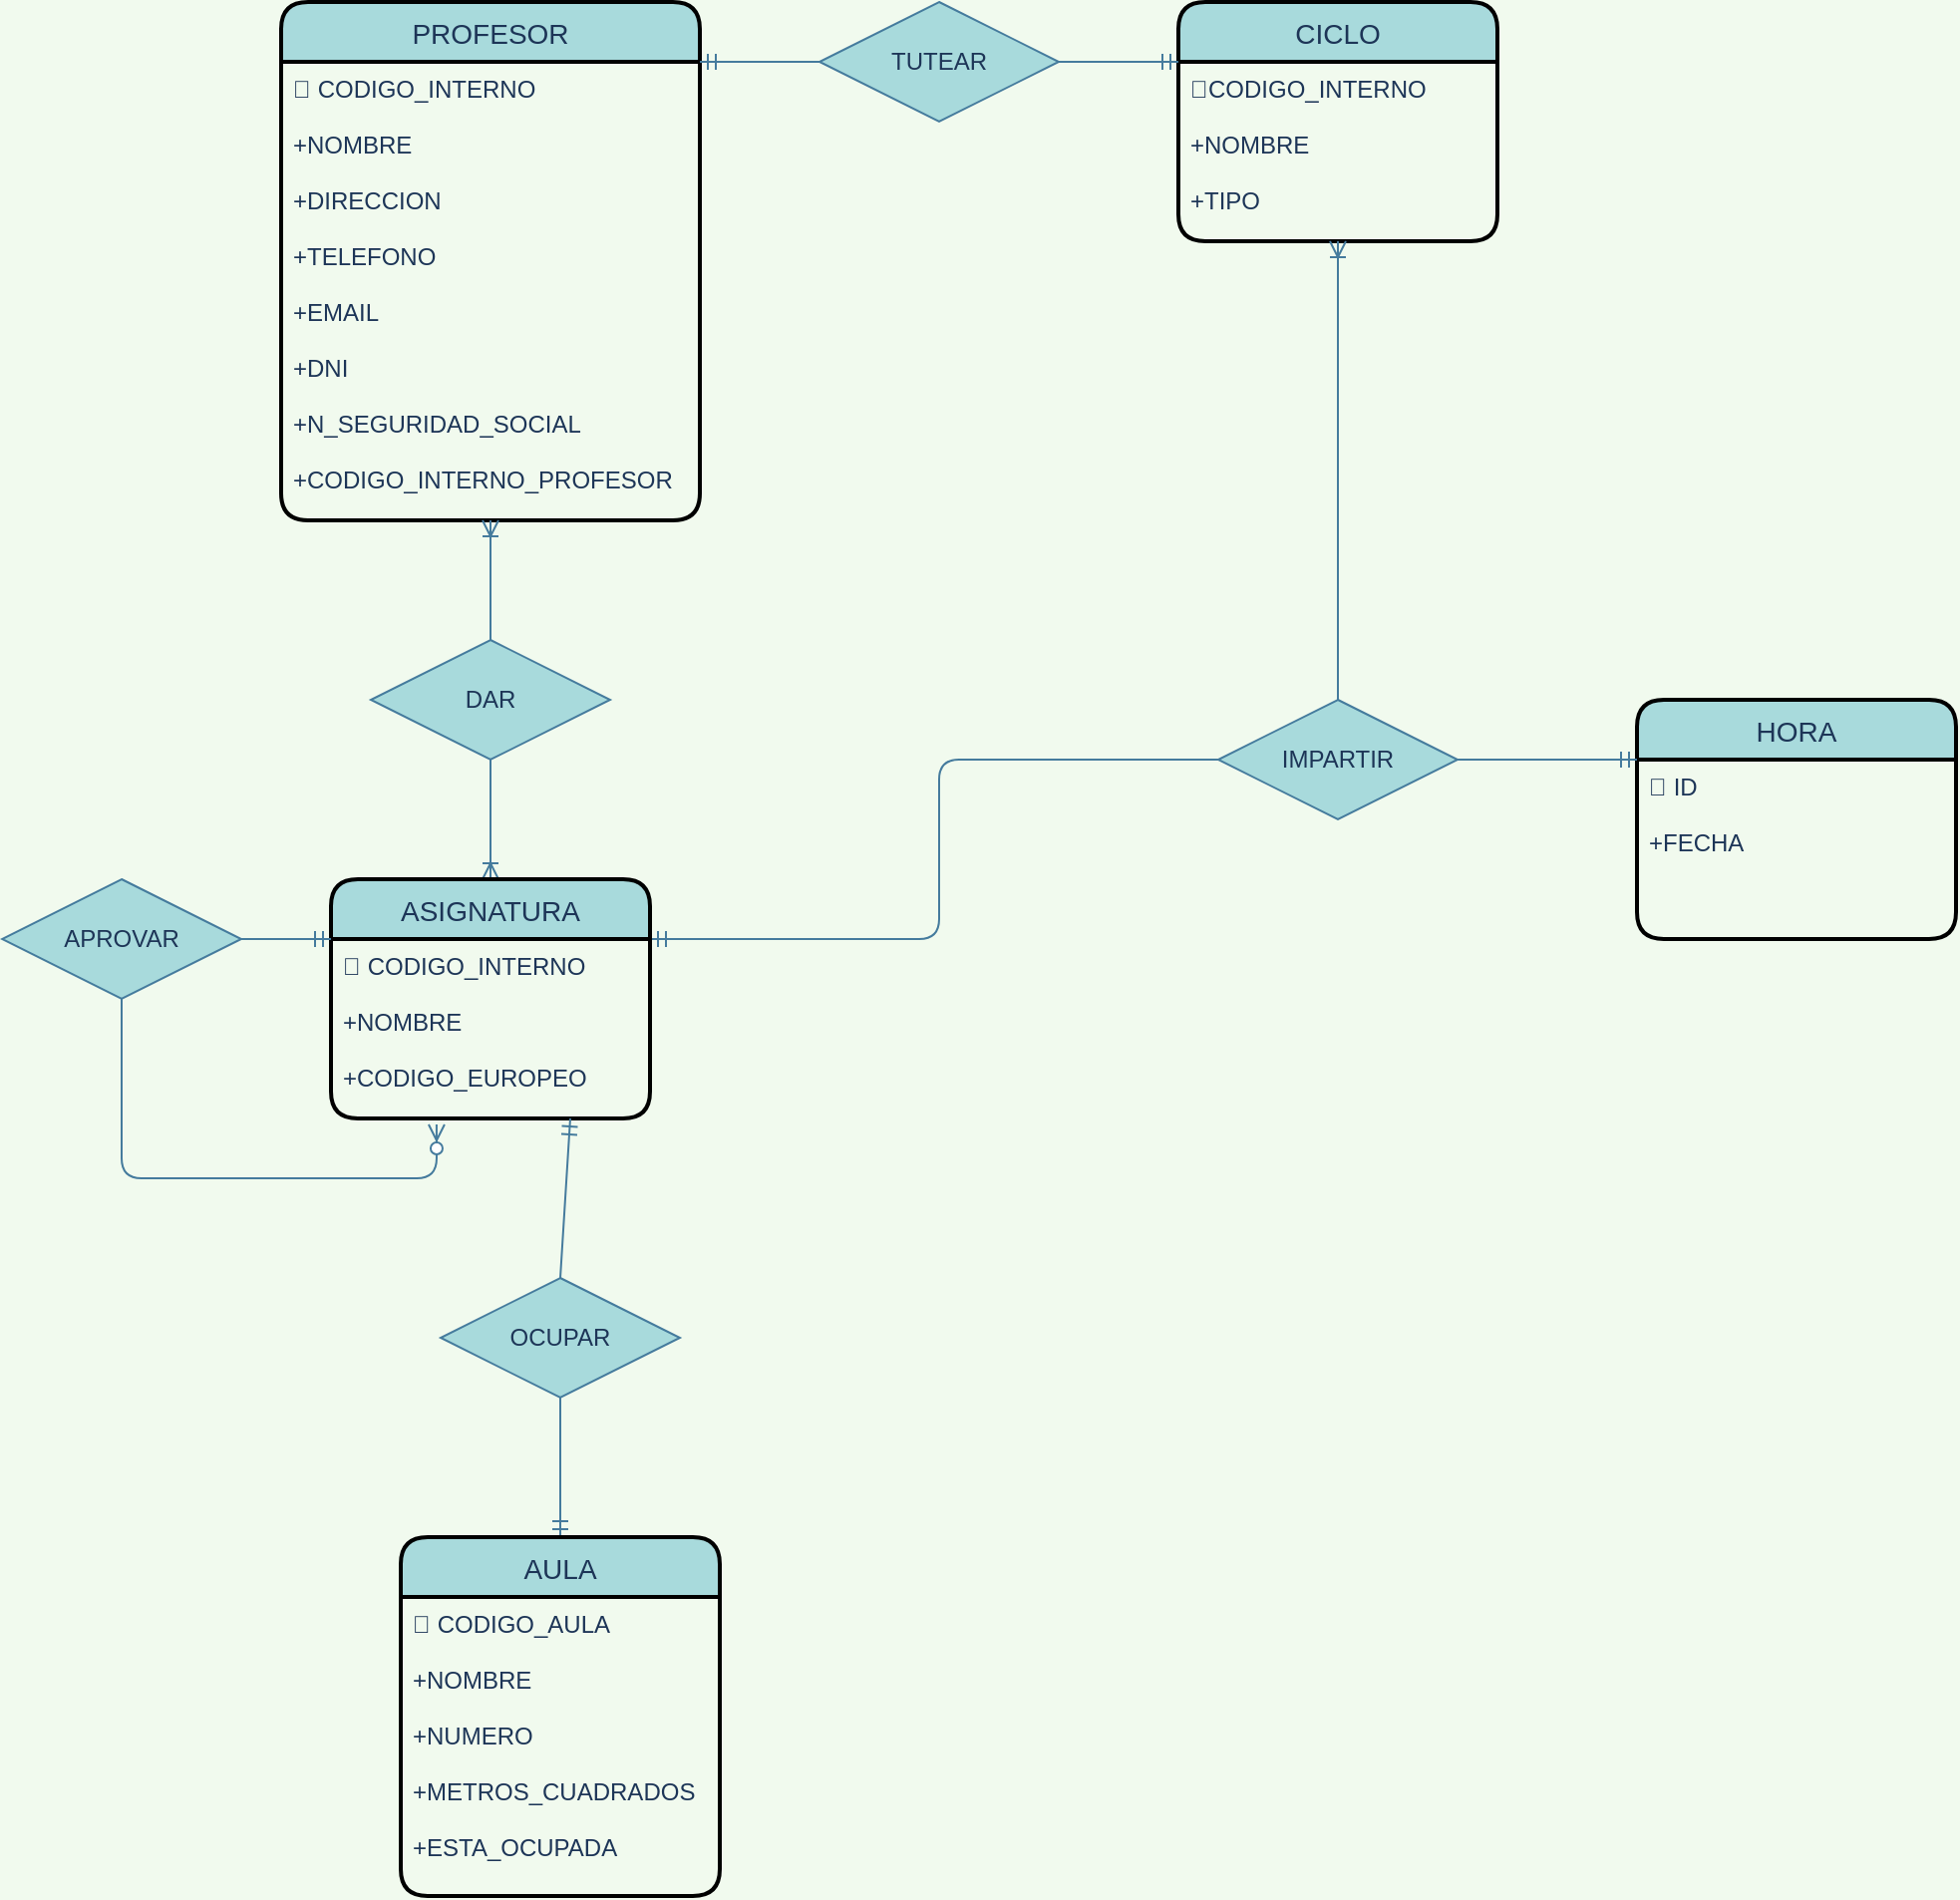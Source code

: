 <mxfile version="17.4.6" type="google"><diagram id="R2lEEEUBdFMjLlhIrx00" name="Page-1"><mxGraphModel grid="1" page="1" gridSize="10" guides="1" tooltips="1" connect="1" arrows="1" fold="1" pageScale="1" pageWidth="850" pageHeight="1100" background="#F1FAEE" math="0" shadow="0" extFonts="Permanent Marker^https://fonts.googleapis.com/css?family=Permanent+Marker"><root><mxCell id="0"/><mxCell id="1" parent="0"/><mxCell id="8MtRvgzkUTsdv7DSjngP-1" value="PROFESOR" style="swimlane;childLayout=stackLayout;horizontal=1;startSize=30;horizontalStack=0;rounded=1;fontSize=14;fontStyle=0;strokeWidth=2;resizeParent=0;resizeLast=1;shadow=0;dashed=0;align=center;sketch=0;fontColor=#1D3557;fillColor=#A8DADC;" vertex="1" parent="1"><mxGeometry x="120" y="120" width="210" height="260" as="geometry"/></mxCell><mxCell id="8MtRvgzkUTsdv7DSjngP-2" value="🔑 CODIGO_INTERNO&#10;&#10;+NOMBRE&#10;&#10;+DIRECCION&#10;&#10;+TELEFONO&#10;&#10;+EMAIL&#10;&#10;+DNI&#10;&#10;+N_SEGURIDAD_SOCIAL&#10;&#10;+CODIGO_INTERNO_PROFESOR" style="align=left;strokeColor=none;fillColor=none;spacingLeft=4;fontSize=12;verticalAlign=top;resizable=0;rotatable=0;part=1;rounded=0;sketch=0;fontColor=#1D3557;" vertex="1" parent="8MtRvgzkUTsdv7DSjngP-1"><mxGeometry y="30" width="210" height="230" as="geometry"/></mxCell><mxCell id="8MtRvgzkUTsdv7DSjngP-3" value="CICLO" style="swimlane;childLayout=stackLayout;horizontal=1;startSize=30;horizontalStack=0;rounded=1;fontSize=14;fontStyle=0;strokeWidth=2;resizeParent=0;resizeLast=1;shadow=0;dashed=0;align=center;sketch=0;fontColor=#1D3557;fillColor=#A8DADC;" vertex="1" parent="1"><mxGeometry x="570" y="120" width="160" height="120" as="geometry"/></mxCell><mxCell id="8MtRvgzkUTsdv7DSjngP-4" value="🔑CODIGO_INTERNO&#10;&#10;+NOMBRE&#10;&#10;+TIPO" style="align=left;strokeColor=none;fillColor=none;spacingLeft=4;fontSize=12;verticalAlign=top;resizable=0;rotatable=0;part=1;rounded=0;sketch=0;fontColor=#1D3557;" vertex="1" parent="8MtRvgzkUTsdv7DSjngP-3"><mxGeometry y="30" width="160" height="90" as="geometry"/></mxCell><mxCell id="8MtRvgzkUTsdv7DSjngP-7" style="edgeStyle=orthogonalEdgeStyle;curved=0;rounded=1;sketch=0;orthogonalLoop=1;jettySize=auto;html=1;exitX=1;exitY=0.5;exitDx=0;exitDy=0;entryX=0;entryY=0.25;entryDx=0;entryDy=0;fontColor=#1D3557;strokeColor=#457B9D;fillColor=#A8DADC;endArrow=ERmandOne;endFill=0;" edge="1" parent="1" source="8MtRvgzkUTsdv7DSjngP-5" target="8MtRvgzkUTsdv7DSjngP-3"><mxGeometry relative="1" as="geometry"/></mxCell><mxCell id="8MtRvgzkUTsdv7DSjngP-8" style="rounded=1;sketch=0;orthogonalLoop=1;jettySize=auto;html=1;exitX=0;exitY=0.5;exitDx=0;exitDy=0;entryX=1;entryY=0;entryDx=0;entryDy=0;fontColor=#1D3557;strokeColor=#457B9D;fillColor=#A8DADC;endArrow=ERmandOne;endFill=0;" edge="1" parent="1" source="8MtRvgzkUTsdv7DSjngP-5" target="8MtRvgzkUTsdv7DSjngP-2"><mxGeometry relative="1" as="geometry"/></mxCell><mxCell id="8MtRvgzkUTsdv7DSjngP-5" value="TUTEAR" style="shape=rhombus;perimeter=rhombusPerimeter;whiteSpace=wrap;html=1;align=center;rounded=0;sketch=0;fontColor=#1D3557;strokeColor=#457B9D;fillColor=#A8DADC;" vertex="1" parent="1"><mxGeometry x="390" y="120" width="120" height="60" as="geometry"/></mxCell><mxCell id="8MtRvgzkUTsdv7DSjngP-10" style="edgeStyle=none;rounded=1;sketch=0;orthogonalLoop=1;jettySize=auto;html=1;exitX=0.5;exitY=0;exitDx=0;exitDy=0;entryX=0.5;entryY=1;entryDx=0;entryDy=0;fontColor=#1D3557;endArrow=ERoneToMany;endFill=0;strokeColor=#457B9D;fillColor=#A8DADC;" edge="1" parent="1" source="8MtRvgzkUTsdv7DSjngP-9" target="8MtRvgzkUTsdv7DSjngP-4"><mxGeometry relative="1" as="geometry"/></mxCell><mxCell id="8MtRvgzkUTsdv7DSjngP-33" style="edgeStyle=orthogonalEdgeStyle;rounded=1;sketch=0;orthogonalLoop=1;jettySize=auto;html=1;exitX=0;exitY=0.5;exitDx=0;exitDy=0;entryX=1;entryY=0;entryDx=0;entryDy=0;fontColor=#1D3557;startArrow=none;startFill=0;endArrow=ERmandOne;endFill=0;strokeColor=#457B9D;fillColor=#A8DADC;" edge="1" parent="1" source="8MtRvgzkUTsdv7DSjngP-9" target="8MtRvgzkUTsdv7DSjngP-17"><mxGeometry relative="1" as="geometry"><Array as="points"><mxPoint x="450" y="500"/><mxPoint x="450" y="590"/></Array></mxGeometry></mxCell><mxCell id="8MtRvgzkUTsdv7DSjngP-9" value="IMPARTIR" style="shape=rhombus;perimeter=rhombusPerimeter;whiteSpace=wrap;html=1;align=center;rounded=0;sketch=0;fontColor=#1D3557;strokeColor=#457B9D;fillColor=#A8DADC;" vertex="1" parent="1"><mxGeometry x="590" y="470" width="120" height="60" as="geometry"/></mxCell><mxCell id="8MtRvgzkUTsdv7DSjngP-11" value="HORA" style="swimlane;childLayout=stackLayout;horizontal=1;startSize=30;horizontalStack=0;rounded=1;fontSize=14;fontStyle=0;strokeWidth=2;resizeParent=0;resizeLast=1;shadow=0;dashed=0;align=center;sketch=0;fontColor=#1D3557;fillColor=#A8DADC;" vertex="1" parent="1"><mxGeometry x="800" y="470" width="160" height="120" as="geometry"/></mxCell><mxCell id="8MtRvgzkUTsdv7DSjngP-12" value="🔑 ID&#10;&#10;+FECHA" style="align=left;strokeColor=none;fillColor=none;spacingLeft=4;fontSize=12;verticalAlign=top;resizable=0;rotatable=0;part=1;rounded=0;sketch=0;fontColor=#1D3557;" vertex="1" parent="8MtRvgzkUTsdv7DSjngP-11"><mxGeometry y="30" width="160" height="90" as="geometry"/></mxCell><mxCell id="8MtRvgzkUTsdv7DSjngP-15" style="edgeStyle=none;rounded=1;sketch=0;orthogonalLoop=1;jettySize=auto;html=1;exitX=0.5;exitY=0;exitDx=0;exitDy=0;entryX=0.5;entryY=1;entryDx=0;entryDy=0;fontColor=#1D3557;endArrow=ERoneToMany;endFill=0;strokeColor=#457B9D;fillColor=#A8DADC;" edge="1" parent="1" source="8MtRvgzkUTsdv7DSjngP-14" target="8MtRvgzkUTsdv7DSjngP-2"><mxGeometry relative="1" as="geometry"/></mxCell><mxCell id="8MtRvgzkUTsdv7DSjngP-36" style="edgeStyle=none;rounded=1;sketch=0;orthogonalLoop=1;jettySize=auto;html=1;exitX=0.5;exitY=1;exitDx=0;exitDy=0;entryX=0.5;entryY=0;entryDx=0;entryDy=0;fontColor=#1D3557;startArrow=none;startFill=0;endArrow=ERoneToMany;endFill=0;strokeColor=#457B9D;fillColor=#A8DADC;" edge="1" parent="1" source="8MtRvgzkUTsdv7DSjngP-14" target="8MtRvgzkUTsdv7DSjngP-16"><mxGeometry relative="1" as="geometry"/></mxCell><mxCell id="8MtRvgzkUTsdv7DSjngP-14" value="DAR" style="shape=rhombus;perimeter=rhombusPerimeter;whiteSpace=wrap;html=1;align=center;rounded=0;sketch=0;fontColor=#1D3557;strokeColor=#457B9D;fillColor=#A8DADC;" vertex="1" parent="1"><mxGeometry x="165" y="440" width="120" height="60" as="geometry"/></mxCell><mxCell id="8MtRvgzkUTsdv7DSjngP-16" value="ASIGNATURA" style="swimlane;childLayout=stackLayout;horizontal=1;startSize=30;horizontalStack=0;rounded=1;fontSize=14;fontStyle=0;strokeWidth=2;resizeParent=0;resizeLast=1;shadow=0;dashed=0;align=center;sketch=0;fontColor=#1D3557;fillColor=#A8DADC;" vertex="1" parent="1"><mxGeometry x="145" y="560" width="160" height="120" as="geometry"/></mxCell><mxCell id="8MtRvgzkUTsdv7DSjngP-17" value="🔑 CODIGO_INTERNO&#10;&#10;+NOMBRE&#10;&#10;+CODIGO_EUROPEO" style="align=left;strokeColor=none;fillColor=none;spacingLeft=4;fontSize=12;verticalAlign=top;resizable=0;rotatable=0;part=1;rounded=0;sketch=0;fontColor=#1D3557;" vertex="1" parent="8MtRvgzkUTsdv7DSjngP-16"><mxGeometry y="30" width="160" height="90" as="geometry"/></mxCell><mxCell id="8MtRvgzkUTsdv7DSjngP-19" value="APROVAR" style="shape=rhombus;perimeter=rhombusPerimeter;whiteSpace=wrap;html=1;align=center;rounded=0;sketch=0;fontColor=#1D3557;strokeColor=#457B9D;fillColor=#A8DADC;" vertex="1" parent="1"><mxGeometry x="-20" y="560" width="120" height="60" as="geometry"/></mxCell><mxCell id="8MtRvgzkUTsdv7DSjngP-26" value="" style="edgeStyle=entityRelationEdgeStyle;fontSize=12;html=1;endArrow=ERmandOne;startArrow=none;rounded=1;sketch=0;fontColor=#1D3557;strokeColor=#457B9D;fillColor=#A8DADC;entryX=0;entryY=0;entryDx=0;entryDy=0;exitX=1;exitY=0.5;exitDx=0;exitDy=0;startFill=0;" edge="1" parent="1" source="8MtRvgzkUTsdv7DSjngP-19" target="8MtRvgzkUTsdv7DSjngP-17"><mxGeometry width="100" height="100" relative="1" as="geometry"><mxPoint x="510" y="780" as="sourcePoint"/><mxPoint x="610" y="680" as="targetPoint"/></mxGeometry></mxCell><mxCell id="8MtRvgzkUTsdv7DSjngP-27" value="" style="edgeStyle=orthogonalEdgeStyle;fontSize=12;html=1;endArrow=ERzeroToMany;endFill=1;rounded=1;sketch=0;fontColor=#1D3557;strokeColor=#457B9D;fillColor=#A8DADC;exitX=0.5;exitY=1;exitDx=0;exitDy=0;entryX=0.331;entryY=1.033;entryDx=0;entryDy=0;entryPerimeter=0;" edge="1" parent="1" source="8MtRvgzkUTsdv7DSjngP-19" target="8MtRvgzkUTsdv7DSjngP-17"><mxGeometry width="100" height="100" relative="1" as="geometry"><mxPoint x="30" y="800" as="sourcePoint"/><mxPoint x="130" y="700" as="targetPoint"/><Array as="points"><mxPoint x="40" y="710"/><mxPoint x="198" y="710"/></Array></mxGeometry></mxCell><mxCell id="8MtRvgzkUTsdv7DSjngP-29" style="rounded=1;sketch=0;orthogonalLoop=1;jettySize=auto;html=1;exitX=0.5;exitY=0;exitDx=0;exitDy=0;entryX=0.75;entryY=1;entryDx=0;entryDy=0;fontColor=#1D3557;endArrow=ERmandOne;endFill=0;strokeColor=#457B9D;fillColor=#A8DADC;" edge="1" parent="1" source="8MtRvgzkUTsdv7DSjngP-28" target="8MtRvgzkUTsdv7DSjngP-17"><mxGeometry relative="1" as="geometry"/></mxCell><mxCell id="8MtRvgzkUTsdv7DSjngP-32" style="edgeStyle=none;rounded=1;sketch=0;orthogonalLoop=1;jettySize=auto;html=1;exitX=0.5;exitY=1;exitDx=0;exitDy=0;fontColor=#1D3557;endArrow=ERmandOne;endFill=0;strokeColor=#457B9D;fillColor=#A8DADC;" edge="1" parent="1" source="8MtRvgzkUTsdv7DSjngP-28" target="8MtRvgzkUTsdv7DSjngP-30"><mxGeometry relative="1" as="geometry"/></mxCell><mxCell id="8MtRvgzkUTsdv7DSjngP-28" value="OCUPAR" style="shape=rhombus;perimeter=rhombusPerimeter;whiteSpace=wrap;html=1;align=center;rounded=0;sketch=0;fontColor=#1D3557;strokeColor=#457B9D;fillColor=#A8DADC;" vertex="1" parent="1"><mxGeometry x="200" y="760" width="120" height="60" as="geometry"/></mxCell><mxCell id="8MtRvgzkUTsdv7DSjngP-30" value="AULA" style="swimlane;childLayout=stackLayout;horizontal=1;startSize=30;horizontalStack=0;rounded=1;fontSize=14;fontStyle=0;strokeWidth=2;resizeParent=0;resizeLast=1;shadow=0;dashed=0;align=center;sketch=0;fontColor=#1D3557;fillColor=#A8DADC;" vertex="1" parent="1"><mxGeometry x="180" y="890" width="160" height="180" as="geometry"/></mxCell><mxCell id="8MtRvgzkUTsdv7DSjngP-31" value="🔑 CODIGO_AULA&#10;&#10;+NOMBRE&#10;&#10;+NUMERO&#10;&#10;+METROS_CUADRADOS&#10;&#10;+ESTA_OCUPADA&#10;&#10;" style="align=left;strokeColor=none;fillColor=none;spacingLeft=4;fontSize=12;verticalAlign=top;resizable=0;rotatable=0;part=1;rounded=0;sketch=0;fontColor=#1D3557;" vertex="1" parent="8MtRvgzkUTsdv7DSjngP-30"><mxGeometry y="30" width="160" height="150" as="geometry"/></mxCell><mxCell id="8MtRvgzkUTsdv7DSjngP-34" value="" style="fontSize=12;html=1;endArrow=ERmandOne;startArrow=none;rounded=1;sketch=0;fontColor=#1D3557;strokeColor=#457B9D;fillColor=#A8DADC;startFill=0;entryX=0;entryY=0.25;entryDx=0;entryDy=0;" edge="1" parent="1" target="8MtRvgzkUTsdv7DSjngP-11"><mxGeometry width="100" height="100" relative="1" as="geometry"><mxPoint x="710" y="500" as="sourcePoint"/><mxPoint x="730" y="590" as="targetPoint"/></mxGeometry></mxCell></root></mxGraphModel></diagram></mxfile>